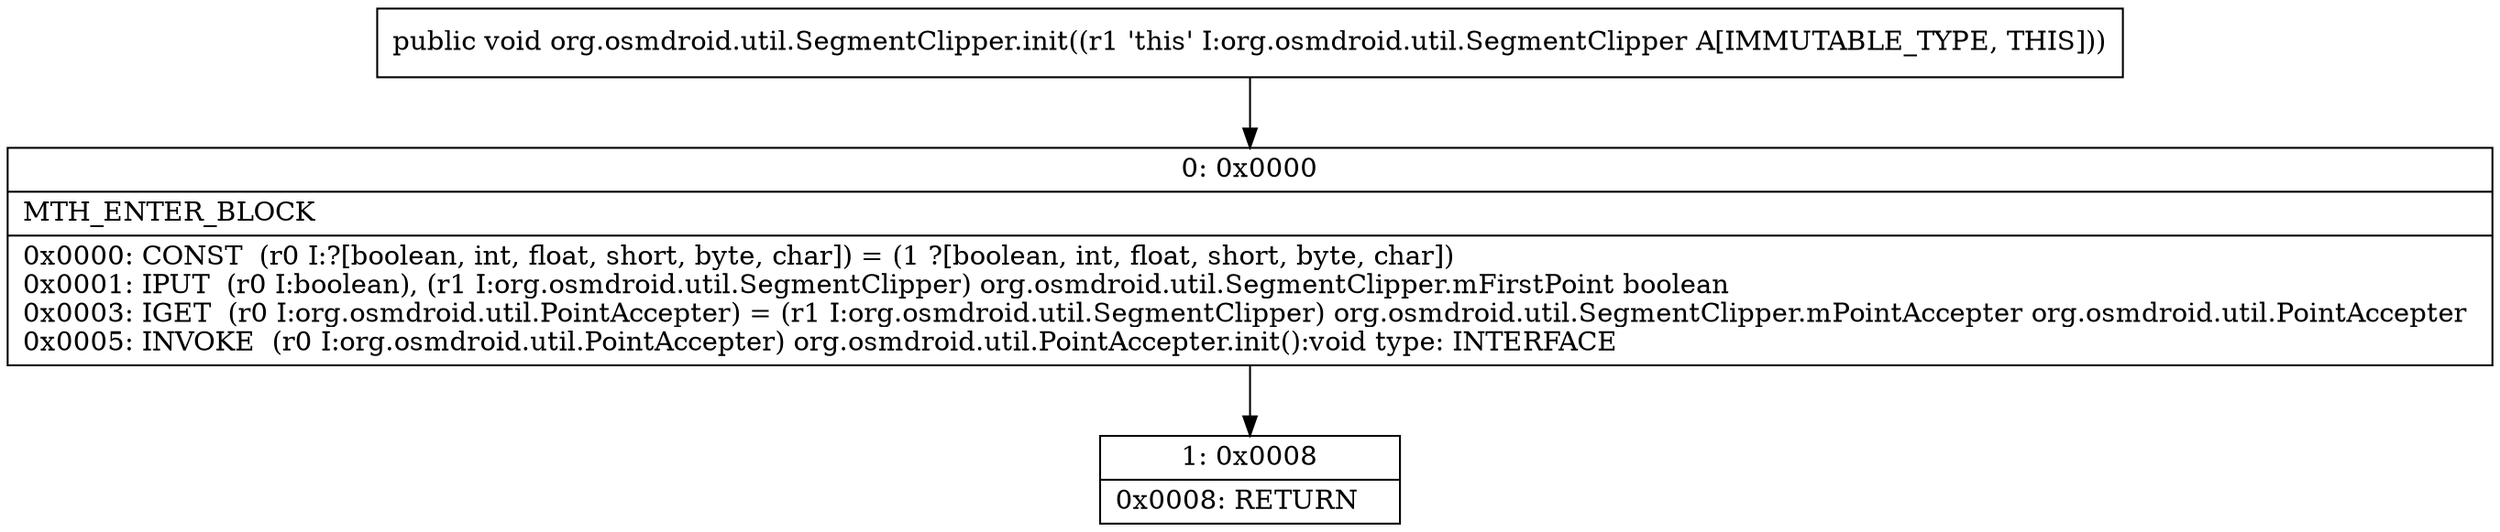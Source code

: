 digraph "CFG fororg.osmdroid.util.SegmentClipper.init()V" {
Node_0 [shape=record,label="{0\:\ 0x0000|MTH_ENTER_BLOCK\l|0x0000: CONST  (r0 I:?[boolean, int, float, short, byte, char]) = (1 ?[boolean, int, float, short, byte, char]) \l0x0001: IPUT  (r0 I:boolean), (r1 I:org.osmdroid.util.SegmentClipper) org.osmdroid.util.SegmentClipper.mFirstPoint boolean \l0x0003: IGET  (r0 I:org.osmdroid.util.PointAccepter) = (r1 I:org.osmdroid.util.SegmentClipper) org.osmdroid.util.SegmentClipper.mPointAccepter org.osmdroid.util.PointAccepter \l0x0005: INVOKE  (r0 I:org.osmdroid.util.PointAccepter) org.osmdroid.util.PointAccepter.init():void type: INTERFACE \l}"];
Node_1 [shape=record,label="{1\:\ 0x0008|0x0008: RETURN   \l}"];
MethodNode[shape=record,label="{public void org.osmdroid.util.SegmentClipper.init((r1 'this' I:org.osmdroid.util.SegmentClipper A[IMMUTABLE_TYPE, THIS])) }"];
MethodNode -> Node_0;
Node_0 -> Node_1;
}

